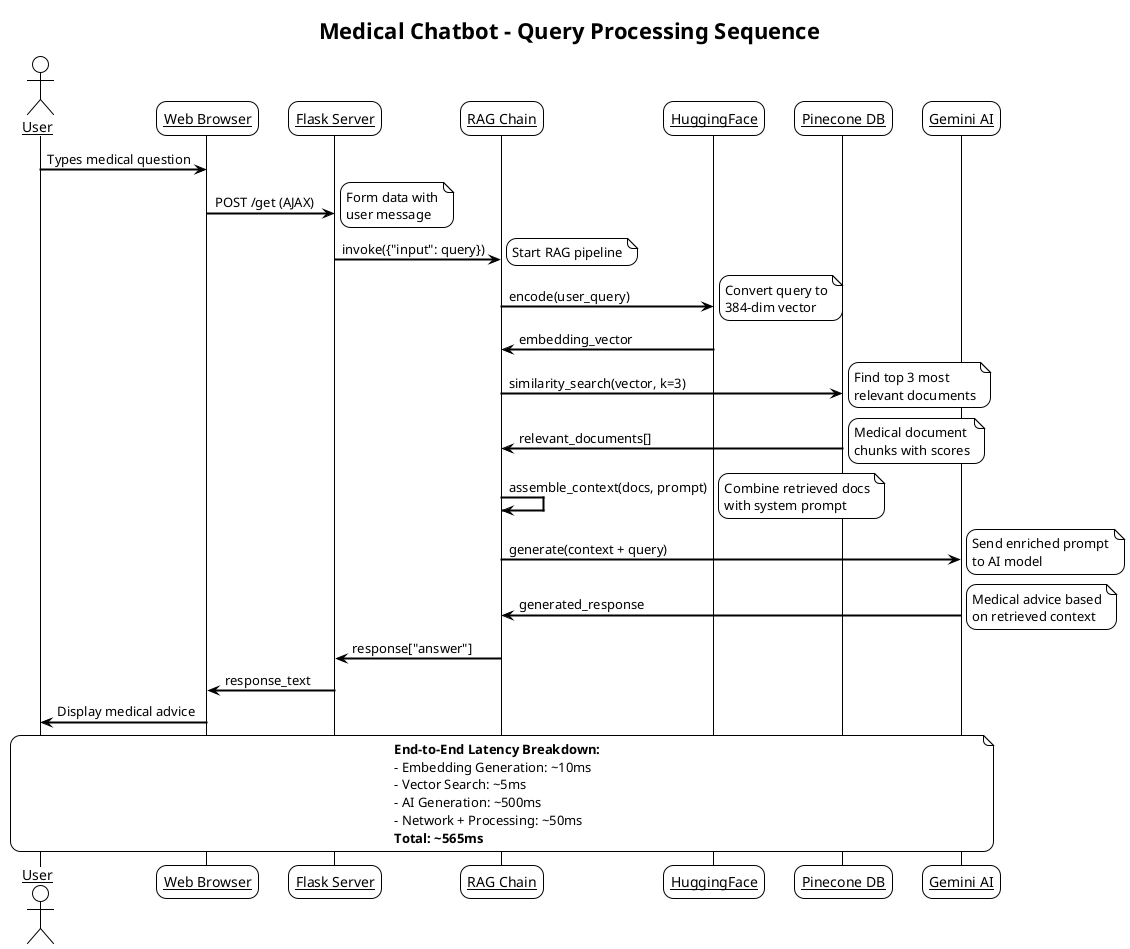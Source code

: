 @startuml Medical_Chatbot_Sequence_Diagram

!theme plain
skinparam sequenceArrowThickness 2
skinparam roundcorner 20
skinparam sequenceParticipant underline

title Medical Chatbot - Query Processing Sequence

actor User
participant "Web Browser" as Browser
participant "Flask Server" as Flask
participant "RAG Chain" as RAG
participant "HuggingFace" as HF
participant "Pinecone DB" as Pinecone
participant "Gemini AI" as Gemini

User -> Browser: Types medical question
Browser -> Flask: POST /get (AJAX)
note right: Form data with\nuser message

Flask -> RAG: invoke({"input": query})
note right: Start RAG pipeline

RAG -> HF: encode(user_query)
note right: Convert query to\n384-dim vector

HF -> RAG: embedding_vector
RAG -> Pinecone: similarity_search(vector, k=3)
note right: Find top 3 most\nrelevant documents

Pinecone -> RAG: relevant_documents[]
note right: Medical document\nchunks with scores

RAG -> RAG: assemble_context(docs, prompt)
note right: Combine retrieved docs\nwith system prompt

RAG -> Gemini: generate(context + query)
note right: Send enriched prompt\nto AI model

Gemini -> RAG: generated_response
note right: Medical advice based\non retrieved context

RAG -> Flask: response["answer"]
Flask -> Browser: response_text
Browser -> User: Display medical advice

note over User, Gemini
    **End-to-End Latency Breakdown:**
    - Embedding Generation: ~10ms
    - Vector Search: ~5ms  
    - AI Generation: ~500ms
    - Network + Processing: ~50ms
    **Total: ~565ms**
end note

@enduml
